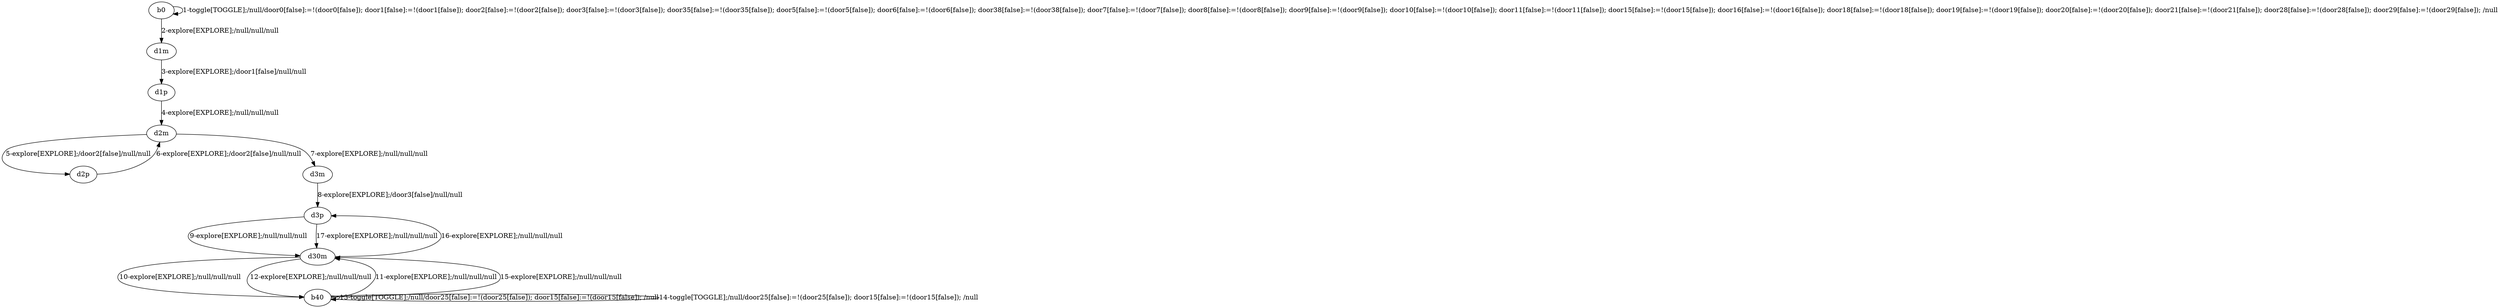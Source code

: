 # Total number of goals covered by this test: 1
# d30m --> b40

digraph g {
"b0" -> "b0" [label = "1-toggle[TOGGLE];/null/door0[false]:=!(door0[false]); door1[false]:=!(door1[false]); door2[false]:=!(door2[false]); door3[false]:=!(door3[false]); door35[false]:=!(door35[false]); door5[false]:=!(door5[false]); door6[false]:=!(door6[false]); door38[false]:=!(door38[false]); door7[false]:=!(door7[false]); door8[false]:=!(door8[false]); door9[false]:=!(door9[false]); door10[false]:=!(door10[false]); door11[false]:=!(door11[false]); door15[false]:=!(door15[false]); door16[false]:=!(door16[false]); door18[false]:=!(door18[false]); door19[false]:=!(door19[false]); door20[false]:=!(door20[false]); door21[false]:=!(door21[false]); door28[false]:=!(door28[false]); door29[false]:=!(door29[false]); /null"];
"b0" -> "d1m" [label = "2-explore[EXPLORE];/null/null/null"];
"d1m" -> "d1p" [label = "3-explore[EXPLORE];/door1[false]/null/null"];
"d1p" -> "d2m" [label = "4-explore[EXPLORE];/null/null/null"];
"d2m" -> "d2p" [label = "5-explore[EXPLORE];/door2[false]/null/null"];
"d2p" -> "d2m" [label = "6-explore[EXPLORE];/door2[false]/null/null"];
"d2m" -> "d3m" [label = "7-explore[EXPLORE];/null/null/null"];
"d3m" -> "d3p" [label = "8-explore[EXPLORE];/door3[false]/null/null"];
"d3p" -> "d30m" [label = "9-explore[EXPLORE];/null/null/null"];
"d30m" -> "b40" [label = "10-explore[EXPLORE];/null/null/null"];
"b40" -> "d30m" [label = "11-explore[EXPLORE];/null/null/null"];
"d30m" -> "b40" [label = "12-explore[EXPLORE];/null/null/null"];
"b40" -> "b40" [label = "13-toggle[TOGGLE];/null/door25[false]:=!(door25[false]); door15[false]:=!(door15[false]); /null"];
"b40" -> "b40" [label = "14-toggle[TOGGLE];/null/door25[false]:=!(door25[false]); door15[false]:=!(door15[false]); /null"];
"b40" -> "d30m" [label = "15-explore[EXPLORE];/null/null/null"];
"d30m" -> "d3p" [label = "16-explore[EXPLORE];/null/null/null"];
"d3p" -> "d30m" [label = "17-explore[EXPLORE];/null/null/null"];
}